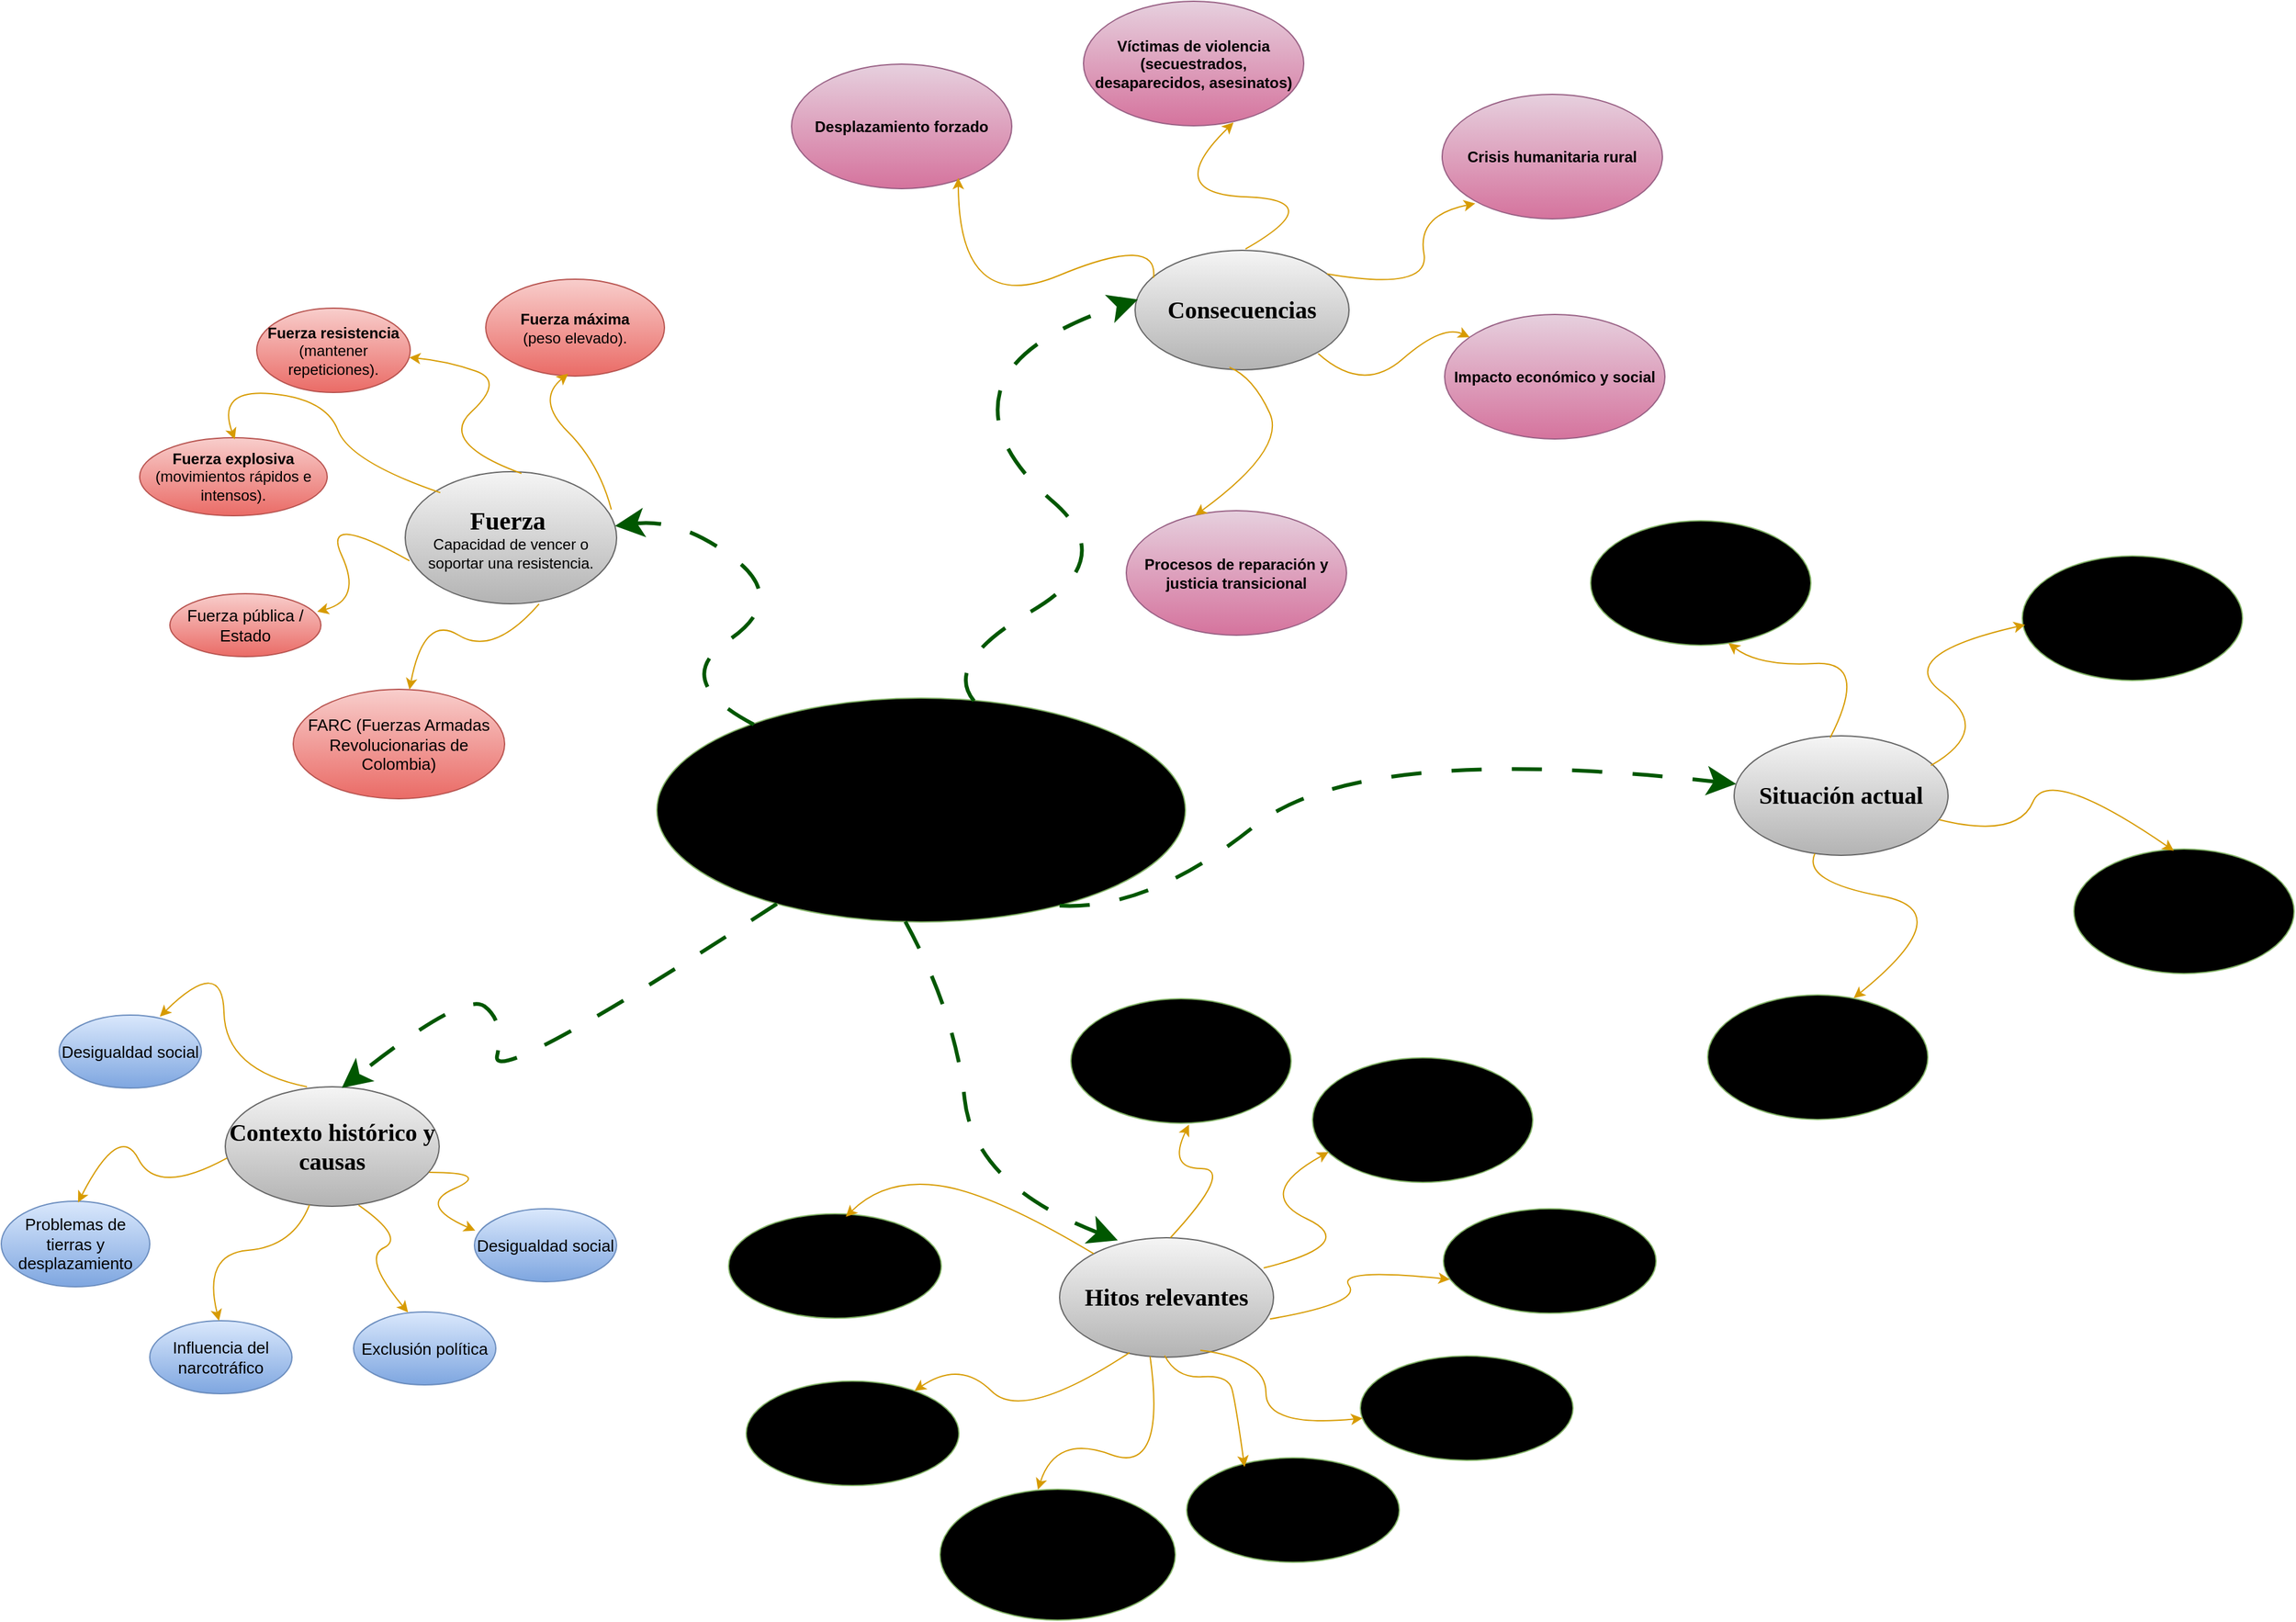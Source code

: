 <mxfile version="28.2.0">
  <diagram name="Página-1" id="SA-7R-pQkpZDZ1yx8HmR">
    <mxGraphModel dx="827" dy="617" grid="1" gridSize="10" guides="1" tooltips="1" connect="1" arrows="1" fold="1" page="1" pageScale="1" pageWidth="3000" pageHeight="1700" math="0" shadow="0">
      <root>
        <mxCell id="0" />
        <mxCell id="1" parent="0" />
        <mxCell id="DVRhljdq_z2ZrViTuBWU-1" value="&lt;font face=&quot;Garamond&quot; style=&quot;color: light-dark(rgb(0, 0, 0), rgb(255, 255, 0)); font-size: 27px;&quot;&gt;&lt;b&gt;Capacidades Físicas Condicionales&lt;/b&gt;&lt;/font&gt;" style="ellipse;whiteSpace=wrap;html=1;fillColor=#d5e8d4;strokeColor=#82b366;gradientColor=light-dark(#97D077,#66FF66);" parent="1" vertex="1">
          <mxGeometry x="1172" y="815" width="420" height="178" as="geometry" />
        </mxCell>
        <mxCell id="DVRhljdq_z2ZrViTuBWU-2" value="&lt;font face=&quot;Times New Roman&quot; style=&quot;color: light-dark(rgb(0, 0, 0), rgb(255, 255, 51)); font-size: 19px;&quot;&gt;&lt;b&gt;Contexto histórico y causas&lt;/b&gt;&lt;/font&gt;" style="ellipse;whiteSpace=wrap;html=1;fillColor=#f5f5f5;strokeColor=#666666;gradientColor=#b3b3b3;" parent="1" vertex="1">
          <mxGeometry x="829" y="1124" width="170" height="95" as="geometry" />
        </mxCell>
        <mxCell id="DVRhljdq_z2ZrViTuBWU-3" value="&lt;font face=&quot;Garamond&quot; style=&quot;font-size: 20px; color: light-dark(rgb(0, 0, 0), rgb(51, 255, 255));&quot;&gt;&lt;b&gt;Fuerza&amp;nbsp;&lt;br&gt;&lt;/b&gt;&lt;/font&gt;&lt;font style=&quot;color: light-dark(rgb(0, 0, 0), rgb(51, 255, 51));&quot;&gt;Capacidad de vencer o soportar una resistencia.&lt;/font&gt;" style="ellipse;whiteSpace=wrap;html=1;fillColor=#f5f5f5;strokeColor=#666666;gradientColor=#b3b3b3;" parent="1" vertex="1">
          <mxGeometry x="972" y="635" width="168" height="105" as="geometry" />
        </mxCell>
        <mxCell id="DVRhljdq_z2ZrViTuBWU-4" value="&lt;font face=&quot;Times New Roman&quot; style=&quot;color: light-dark(rgb(0, 0, 0), rgb(255, 255, 51)); font-size: 19px;&quot;&gt;&lt;b&gt;Hitos relevantes&lt;/b&gt;&lt;/font&gt;" style="ellipse;whiteSpace=wrap;html=1;fillColor=#f5f5f5;strokeColor=#666666;gradientColor=#b3b3b3;" parent="1" vertex="1">
          <mxGeometry x="1492" y="1244" width="170" height="95" as="geometry" />
        </mxCell>
        <mxCell id="DVRhljdq_z2ZrViTuBWU-5" value="&lt;font face=&quot;Times New Roman&quot; style=&quot;color: light-dark(rgb(0, 0, 0), rgb(255, 255, 51)); font-size: 19px;&quot;&gt;&lt;b&gt;Consecuencias&lt;/b&gt;&lt;/font&gt;" style="ellipse;whiteSpace=wrap;html=1;fillColor=#f5f5f5;strokeColor=#666666;gradientColor=#b3b3b3;" parent="1" vertex="1">
          <mxGeometry x="1552" y="459" width="170" height="95" as="geometry" />
        </mxCell>
        <mxCell id="DVRhljdq_z2ZrViTuBWU-6" value="&lt;font face=&quot;Times New Roman&quot; style=&quot;color: light-dark(rgb(0, 0, 0), rgb(255, 255, 51)); font-size: 19px;&quot;&gt;&lt;b&gt;Situación actual&lt;/b&gt;&lt;/font&gt;" style="ellipse;whiteSpace=wrap;html=1;fillColor=#f5f5f5;strokeColor=#666666;gradientColor=#b3b3b3;" parent="1" vertex="1">
          <mxGeometry x="2028" y="845" width="170" height="95" as="geometry" />
        </mxCell>
        <mxCell id="DVRhljdq_z2ZrViTuBWU-7" value="" style="curved=1;endArrow=classic;html=1;rounded=0;fillColor=#008a00;strokeColor=#005700;startSize=20;endSize=14;fontStyle=0;dashed=1;dashPattern=8 8;startArrow=none;startFill=0;entryX=0.013;entryY=0.412;entryDx=0;entryDy=0;entryPerimeter=0;exitX=0.6;exitY=0.013;exitDx=0;exitDy=0;exitPerimeter=0;strokeWidth=3;" parent="1" source="DVRhljdq_z2ZrViTuBWU-1" target="DVRhljdq_z2ZrViTuBWU-5" edge="1">
          <mxGeometry width="50" height="50" relative="1" as="geometry">
            <mxPoint x="1374" y="827" as="sourcePoint" />
            <mxPoint x="1408.5" y="683.11" as="targetPoint" />
            <Array as="points">
              <mxPoint x="1399" y="787" />
              <mxPoint x="1540" y="705" />
              <mxPoint x="1434" y="613" />
              <mxPoint x="1455" y="531" />
            </Array>
          </mxGeometry>
        </mxCell>
        <mxCell id="DVRhljdq_z2ZrViTuBWU-8" value="" style="curved=1;endArrow=classic;html=1;rounded=0;fillColor=#008a00;strokeColor=#005700;startSize=20;endSize=14;fontStyle=0;dashed=1;dashPattern=8 8;startArrow=none;startFill=0;strokeWidth=3;" parent="1" target="DVRhljdq_z2ZrViTuBWU-3" edge="1">
          <mxGeometry width="50" height="50" relative="1" as="geometry">
            <mxPoint x="1248.99" y="836" as="sourcePoint" />
            <mxPoint x="1075.999" y="661.062" as="targetPoint" />
            <Array as="points">
              <mxPoint x="1181.99" y="801" />
              <mxPoint x="1275.99" y="737" />
              <mxPoint x="1192" y="672" />
            </Array>
          </mxGeometry>
        </mxCell>
        <mxCell id="DVRhljdq_z2ZrViTuBWU-9" value="" style="curved=1;endArrow=classic;html=1;rounded=0;fillColor=#008a00;strokeColor=#005700;startSize=20;endSize=14;fontStyle=0;dashed=1;dashPattern=8 8;startArrow=none;startFill=0;entryX=0.272;entryY=0.022;entryDx=0;entryDy=0;entryPerimeter=0;strokeWidth=3;exitX=0.47;exitY=0.998;exitDx=0;exitDy=0;exitPerimeter=0;" parent="1" target="DVRhljdq_z2ZrViTuBWU-4" edge="1" source="DVRhljdq_z2ZrViTuBWU-1">
          <mxGeometry width="50" height="50" relative="1" as="geometry">
            <mxPoint x="1273" y="1014" as="sourcePoint" />
            <mxPoint x="1305" y="1156" as="targetPoint" />
            <Array as="points">
              <mxPoint x="1409" y="1065" />
              <mxPoint x="1424" y="1202" />
            </Array>
          </mxGeometry>
        </mxCell>
        <mxCell id="DVRhljdq_z2ZrViTuBWU-10" value="" style="curved=1;endArrow=classic;html=1;rounded=0;fillColor=#008a00;strokeColor=#005700;startSize=20;endSize=14;fontStyle=0;dashed=1;dashPattern=8 8;startArrow=none;startFill=0;strokeWidth=3;" parent="1" target="DVRhljdq_z2ZrViTuBWU-6" edge="1">
          <mxGeometry width="50" height="50" relative="1" as="geometry">
            <mxPoint x="1492" y="980" as="sourcePoint" />
            <mxPoint x="1521" y="1124" as="targetPoint" />
            <Array as="points">
              <mxPoint x="1563" y="984" />
              <mxPoint x="1730" y="850" />
            </Array>
          </mxGeometry>
        </mxCell>
        <mxCell id="DVRhljdq_z2ZrViTuBWU-11" value="" style="curved=1;endArrow=classic;html=1;rounded=0;fillColor=#008a00;strokeColor=#005700;startSize=20;endSize=14;fontStyle=0;dashed=1;dashPattern=8 8;startArrow=none;startFill=0;entryX=0.545;entryY=0.009;entryDx=0;entryDy=0;entryPerimeter=0;strokeWidth=3;" parent="1" source="DVRhljdq_z2ZrViTuBWU-1" target="DVRhljdq_z2ZrViTuBWU-2" edge="1">
          <mxGeometry width="50" height="50" relative="1" as="geometry">
            <mxPoint x="1136.076" y="1088.543" as="sourcePoint" />
            <mxPoint x="936" y="1113" as="targetPoint" />
            <Array as="points">
              <mxPoint x="1039" y="1127" />
              <mxPoint x="1051" y="1072" />
              <mxPoint x="1019" y="1048" />
            </Array>
          </mxGeometry>
        </mxCell>
        <mxCell id="DVRhljdq_z2ZrViTuBWU-12" value="&lt;font style=&quot;color: light-dark(rgb(0, 0, 0), rgb(51, 255, 255)); font-size: 13px;&quot;&gt;Desigualdad social&lt;/font&gt;" style="ellipse;whiteSpace=wrap;html=1;fillColor=#dae8fc;strokeColor=#6c8ebf;gradientColor=#7ea6e0;" parent="1" vertex="1">
          <mxGeometry x="697" y="1067" width="113" height="58" as="geometry" />
        </mxCell>
        <mxCell id="DVRhljdq_z2ZrViTuBWU-13" value="&lt;font style=&quot;color: light-dark(rgb(0, 0, 0), rgb(51, 255, 255)); font-size: 13px;&quot;&gt;Problemas de tierras y desplazamiento&lt;/font&gt;" style="ellipse;whiteSpace=wrap;html=1;fillColor=#dae8fc;strokeColor=#6c8ebf;gradientColor=#7ea6e0;" parent="1" vertex="1">
          <mxGeometry x="651" y="1215" width="118" height="68" as="geometry" />
        </mxCell>
        <mxCell id="DVRhljdq_z2ZrViTuBWU-14" value="&lt;font style=&quot;color: light-dark(rgb(0, 0, 0), rgb(51, 255, 255)); font-size: 13px;&quot;&gt;Desigualdad social&lt;/font&gt;" style="ellipse;whiteSpace=wrap;html=1;fillColor=#dae8fc;strokeColor=#6c8ebf;gradientColor=#7ea6e0;" parent="1" vertex="1">
          <mxGeometry x="1027" y="1221" width="113" height="58" as="geometry" />
        </mxCell>
        <mxCell id="DVRhljdq_z2ZrViTuBWU-15" value="&lt;font style=&quot;color: light-dark(rgb(0, 0, 0), rgb(51, 255, 255)); font-size: 13px;&quot;&gt;Influencia del narcotráfico&lt;/font&gt;" style="ellipse;whiteSpace=wrap;html=1;fillColor=#dae8fc;strokeColor=#6c8ebf;gradientColor=#7ea6e0;" parent="1" vertex="1">
          <mxGeometry x="769" y="1310" width="113" height="58" as="geometry" />
        </mxCell>
        <mxCell id="DVRhljdq_z2ZrViTuBWU-16" value="&lt;font style=&quot;color: light-dark(rgb(0, 0, 0), rgb(51, 255, 255)); font-size: 13px;&quot;&gt;Exclusión política&lt;/font&gt;" style="ellipse;whiteSpace=wrap;html=1;fillColor=#dae8fc;strokeColor=#6c8ebf;gradientColor=#7ea6e0;" parent="1" vertex="1">
          <mxGeometry x="931" y="1303" width="113" height="58" as="geometry" />
        </mxCell>
        <mxCell id="DVRhljdq_z2ZrViTuBWU-17" value="&lt;font style=&quot;color: light-dark(rgb(0, 0, 0), rgb(51, 255, 255)); font-size: 13px;&quot;&gt;FARC (Fuerzas Armadas Revolucionarias de Colombia)&lt;/font&gt;" style="ellipse;whiteSpace=wrap;html=1;fillColor=#f8cecc;strokeColor=light-dark(#B85450,#66FFFF);gradientColor=#ea6b66;" parent="1" vertex="1">
          <mxGeometry x="883" y="808" width="168" height="87" as="geometry" />
        </mxCell>
        <mxCell id="DVRhljdq_z2ZrViTuBWU-18" value="&lt;strong data-end=&quot;594&quot; data-start=&quot;577&quot;&gt;Fuerza máxima&lt;/strong&gt; &lt;br&gt;(peso elevado)." style="ellipse;whiteSpace=wrap;html=1;fillColor=#f8cecc;strokeColor=light-dark(#B85450,#33FFFF);gradientColor=#ea6b66;" parent="1" vertex="1">
          <mxGeometry x="1036" y="482" width="142" height="77" as="geometry" />
        </mxCell>
        <mxCell id="DVRhljdq_z2ZrViTuBWU-19" value="&lt;strong data-end=&quot;639&quot; data-start=&quot;617&quot;&gt;Fuerza resistencia&lt;/strong&gt; (mantener repeticiones)." style="ellipse;whiteSpace=wrap;html=1;fillColor=#f8cecc;strokeColor=light-dark(#B85450,#66FFFF);gradientColor=#ea6b66;" parent="1" vertex="1">
          <mxGeometry x="854" y="505" width="122" height="67" as="geometry" />
        </mxCell>
        <mxCell id="DVRhljdq_z2ZrViTuBWU-20" value="&lt;strong data-end=&quot;691&quot; data-start=&quot;671&quot;&gt;Fuerza explosiva&lt;/strong&gt; (movimientos rápidos e intensos)." style="ellipse;whiteSpace=wrap;html=1;fillColor=#f8cecc;strokeColor=light-dark(#B85450,#66FFFF);gradientColor=#ea6b66;" parent="1" vertex="1">
          <mxGeometry x="761" y="608" width="149" height="62" as="geometry" />
        </mxCell>
        <mxCell id="DVRhljdq_z2ZrViTuBWU-21" value="&lt;font style=&quot;color: light-dark(rgb(0, 0, 0), rgb(51, 255, 255)); font-size: 13px;&quot;&gt;Fuerza pública / Estado&lt;/font&gt;" style="ellipse;whiteSpace=wrap;html=1;fillColor=#f8cecc;strokeColor=light-dark(#B85450,#66FFFF);gradientColor=#ea6b66;" parent="1" vertex="1">
          <mxGeometry x="785" y="732" width="120" height="50" as="geometry" />
        </mxCell>
        <mxCell id="DVRhljdq_z2ZrViTuBWU-22" value="&lt;font style=&quot;color: light-dark(rgb(0, 0, 0), rgb(51, 255, 255)); font-size: 13px;&quot;&gt;1982: Inicio de diálogos de paz con FARC (Betancur)&lt;/font&gt;" style="ellipse;whiteSpace=wrap;html=1;fillColor=#d5e8d4;strokeColor=#82b366;gradientColor=light-dark(#97D077,#295A52);" parent="1" vertex="1">
          <mxGeometry x="1229" y="1225" width="169" height="83" as="geometry" />
        </mxCell>
        <mxCell id="DVRhljdq_z2ZrViTuBWU-23" value="&lt;font style=&quot;color: light-dark(rgb(0, 0, 0), rgb(51, 255, 255)); font-size: 13px;&quot;&gt;1984: Acuerdo de cese al fuego con FARC (La Uribe)&lt;/font&gt;" style="ellipse;whiteSpace=wrap;html=1;fillColor=#d5e8d4;strokeColor=#82b366;gradientColor=light-dark(#97D077,#295A52);" parent="1" vertex="1">
          <mxGeometry x="1243" y="1358" width="169" height="83" as="geometry" />
        </mxCell>
        <mxCell id="DVRhljdq_z2ZrViTuBWU-24" value="&lt;font style=&quot;color: light-dark(rgb(0, 0, 0), rgb(51, 255, 255)); font-size: 13px;&quot;&gt;1991: Nueva Constitución — apertura política, desmovilización M-19&lt;/font&gt;" style="ellipse;whiteSpace=wrap;html=1;fillColor=#d5e8d4;strokeColor=#82b366;gradientColor=light-dark(#97D077,#295A52);" parent="1" vertex="1">
          <mxGeometry x="1397" y="1444" width="187" height="104" as="geometry" />
        </mxCell>
        <mxCell id="DVRhljdq_z2ZrViTuBWU-25" value="&lt;font style=&quot;color: light-dark(rgb(0, 0, 0), rgb(51, 255, 255)); font-size: 13px;&quot;&gt;1997-2006: Auge paramilitar (AUC)&lt;/font&gt;" style="ellipse;whiteSpace=wrap;html=1;fillColor=#d5e8d4;strokeColor=#82b366;gradientColor=light-dark(#97D077,#295A52);" parent="1" vertex="1">
          <mxGeometry x="1593" y="1419" width="169" height="83" as="geometry" />
        </mxCell>
        <mxCell id="DVRhljdq_z2ZrViTuBWU-26" value="&lt;font style=&quot;color: light-dark(rgb(0, 0, 0), rgb(51, 255, 255)); font-size: 13px;&quot;&gt;2002-2010: Política de Seguridad Democrática (Uribe)&lt;/font&gt;" style="ellipse;whiteSpace=wrap;html=1;fillColor=#d5e8d4;strokeColor=#82b366;gradientColor=light-dark(#97D077,#295A52);" parent="1" vertex="1">
          <mxGeometry x="1731" y="1338" width="169" height="83" as="geometry" />
        </mxCell>
        <mxCell id="DVRhljdq_z2ZrViTuBWU-27" value="&lt;font style=&quot;color: light-dark(rgb(0, 0, 0), rgb(51, 255, 255)); font-size: 13px;&quot;&gt;2012-2016: Proceso de paz con FARC (La Habana)&lt;/font&gt;" style="ellipse;whiteSpace=wrap;html=1;fillColor=#d5e8d4;strokeColor=#82b366;gradientColor=light-dark(#97D077,#295A52);" parent="1" vertex="1">
          <mxGeometry x="1797" y="1221" width="169" height="83" as="geometry" />
        </mxCell>
        <mxCell id="DVRhljdq_z2ZrViTuBWU-28" value="&lt;font style=&quot;color: light-dark(rgb(0, 0, 0), rgb(51, 255, 255)); font-size: 13px;&quot;&gt;2016: Firma del Acuerdo de Paz con FARC &lt;br&gt;(Juan Manuel Santos)&lt;/font&gt;" style="ellipse;whiteSpace=wrap;html=1;fillColor=#d5e8d4;strokeColor=#82b366;gradientColor=light-dark(#97D077,#295A52);" parent="1" vertex="1">
          <mxGeometry x="1693" y="1101" width="175" height="99" as="geometry" />
        </mxCell>
        <mxCell id="DVRhljdq_z2ZrViTuBWU-29" value="&lt;font style=&quot;color: light-dark(rgb(0, 0, 0), rgb(51, 255, 255));&quot;&gt;2019-presente: Disidencias y ELN continúan con presencia armada&lt;/font&gt;" style="ellipse;whiteSpace=wrap;html=1;fillColor=#d5e8d4;strokeColor=#82b366;gradientColor=light-dark(#97D077,#295A52);" parent="1" vertex="1">
          <mxGeometry x="1501" y="1054" width="175" height="99" as="geometry" />
        </mxCell>
        <mxCell id="DVRhljdq_z2ZrViTuBWU-30" value="&lt;font style=&quot;color: light-dark(rgb(0, 0, 0), rgb(0, 255, 0));&quot;&gt;&lt;b style=&quot;&quot;&gt;Desplazamiento forzado&lt;/b&gt;&lt;/font&gt;" style="ellipse;whiteSpace=wrap;html=1;fillColor=#e6d0de;strokeColor=#996185;gradientColor=#d5739d;" parent="1" vertex="1">
          <mxGeometry x="1279" y="311" width="175" height="99" as="geometry" />
        </mxCell>
        <mxCell id="DVRhljdq_z2ZrViTuBWU-31" value="&lt;font style=&quot;color: light-dark(rgb(0, 0, 0), rgb(0, 255, 0));&quot;&gt;&lt;b style=&quot;&quot;&gt;Víctimas de violencia (secuestrados, desaparecidos, asesinatos)&lt;/b&gt;&lt;/font&gt;" style="ellipse;whiteSpace=wrap;html=1;fillColor=#e6d0de;strokeColor=#996185;gradientColor=#d5739d;" parent="1" vertex="1">
          <mxGeometry x="1511" y="261" width="175" height="99" as="geometry" />
        </mxCell>
        <mxCell id="DVRhljdq_z2ZrViTuBWU-32" value="&lt;font style=&quot;color: light-dark(rgb(0, 0, 0), rgb(0, 255, 0));&quot;&gt;&lt;b style=&quot;&quot;&gt;Crisis humanitaria rural&lt;/b&gt;&lt;/font&gt;" style="ellipse;whiteSpace=wrap;html=1;fillColor=#e6d0de;strokeColor=#996185;gradientColor=#d5739d;" parent="1" vertex="1">
          <mxGeometry x="1796" y="335" width="175" height="99" as="geometry" />
        </mxCell>
        <mxCell id="DVRhljdq_z2ZrViTuBWU-33" value="&lt;font style=&quot;color: light-dark(rgb(0, 0, 0), rgb(0, 255, 0));&quot;&gt;&lt;b style=&quot;&quot;&gt;Impacto económico y social&lt;/b&gt;&lt;/font&gt;" style="ellipse;whiteSpace=wrap;html=1;fillColor=#e6d0de;strokeColor=#996185;gradientColor=#d5739d;" parent="1" vertex="1">
          <mxGeometry x="1798" y="510" width="175" height="99" as="geometry" />
        </mxCell>
        <mxCell id="DVRhljdq_z2ZrViTuBWU-34" value="&lt;font style=&quot;color: light-dark(rgb(0, 0, 0), rgb(0, 255, 0));&quot;&gt;&lt;b style=&quot;&quot;&gt;Procesos de reparación y justicia transicional&lt;/b&gt;&lt;/font&gt;" style="ellipse;whiteSpace=wrap;html=1;fillColor=#e6d0de;strokeColor=#996185;gradientColor=#d5739d;" parent="1" vertex="1">
          <mxGeometry x="1545" y="666" width="175" height="99" as="geometry" />
        </mxCell>
        <mxCell id="DVRhljdq_z2ZrViTuBWU-35" value="" style="curved=1;endArrow=classic;html=1;rounded=0;entryX=0.006;entryY=0.299;entryDx=0;entryDy=0;entryPerimeter=0;fillColor=#ffcd28;gradientColor=#ffa500;strokeColor=#d79b00;" parent="1" target="DVRhljdq_z2ZrViTuBWU-14" edge="1">
          <mxGeometry width="50" height="50" relative="1" as="geometry">
            <mxPoint x="991" y="1192" as="sourcePoint" />
            <mxPoint x="1041" y="1142" as="targetPoint" />
            <Array as="points">
              <mxPoint x="1041" y="1192" />
              <mxPoint x="981" y="1218" />
            </Array>
          </mxGeometry>
        </mxCell>
        <mxCell id="DVRhljdq_z2ZrViTuBWU-36" value="" style="curved=1;endArrow=classic;html=1;rounded=0;entryX=0.383;entryY=0.007;entryDx=0;entryDy=0;entryPerimeter=0;fillColor=#ffcd28;gradientColor=#ffa500;strokeColor=#d79b00;exitX=0.623;exitY=0.99;exitDx=0;exitDy=0;exitPerimeter=0;" parent="1" source="DVRhljdq_z2ZrViTuBWU-2" target="DVRhljdq_z2ZrViTuBWU-16" edge="1">
          <mxGeometry width="50" height="50" relative="1" as="geometry">
            <mxPoint x="930" y="1222" as="sourcePoint" />
            <mxPoint x="967" y="1268" as="targetPoint" />
            <Array as="points">
              <mxPoint x="972" y="1244" />
              <mxPoint x="938" y="1260" />
            </Array>
          </mxGeometry>
        </mxCell>
        <mxCell id="DVRhljdq_z2ZrViTuBWU-37" value="" style="curved=1;endArrow=classic;html=1;rounded=0;entryX=0.487;entryY=0;entryDx=0;entryDy=0;entryPerimeter=0;fillColor=#ffcd28;gradientColor=#ffa500;strokeColor=#d79b00;" parent="1" source="DVRhljdq_z2ZrViTuBWU-2" target="DVRhljdq_z2ZrViTuBWU-15" edge="1">
          <mxGeometry width="50" height="50" relative="1" as="geometry">
            <mxPoint x="793" y="1223" as="sourcePoint" />
            <mxPoint x="832" y="1308" as="targetPoint" />
            <Array as="points">
              <mxPoint x="883" y="1251" />
              <mxPoint x="811" y="1257" />
            </Array>
          </mxGeometry>
        </mxCell>
        <mxCell id="DVRhljdq_z2ZrViTuBWU-38" value="" style="curved=1;endArrow=classic;html=1;rounded=0;entryX=0.517;entryY=0.015;entryDx=0;entryDy=0;entryPerimeter=0;fillColor=#ffcd28;gradientColor=#ffa500;strokeColor=#d79b00;exitX=0.008;exitY=0.597;exitDx=0;exitDy=0;exitPerimeter=0;" parent="1" source="DVRhljdq_z2ZrViTuBWU-2" target="DVRhljdq_z2ZrViTuBWU-13" edge="1">
          <mxGeometry width="50" height="50" relative="1" as="geometry">
            <mxPoint x="799" y="1124" as="sourcePoint" />
            <mxPoint x="727" y="1216" as="targetPoint" />
            <Array as="points">
              <mxPoint x="775" y="1211" />
              <mxPoint x="745" y="1152" />
            </Array>
          </mxGeometry>
        </mxCell>
        <mxCell id="DVRhljdq_z2ZrViTuBWU-39" value="" style="curved=1;endArrow=classic;html=1;rounded=0;entryX=0.708;entryY=0.021;entryDx=0;entryDy=0;entryPerimeter=0;fillColor=#ffcd28;gradientColor=#ffa500;strokeColor=#d79b00;exitX=0.382;exitY=0;exitDx=0;exitDy=0;exitPerimeter=0;" parent="1" source="DVRhljdq_z2ZrViTuBWU-2" target="DVRhljdq_z2ZrViTuBWU-12" edge="1">
          <mxGeometry width="50" height="50" relative="1" as="geometry">
            <mxPoint x="881" y="1029" as="sourcePoint" />
            <mxPoint x="763" y="1064" as="targetPoint" />
            <Array as="points">
              <mxPoint x="829" y="1111" />
              <mxPoint x="827" y="1019" />
            </Array>
          </mxGeometry>
        </mxCell>
        <mxCell id="DVRhljdq_z2ZrViTuBWU-40" value="" style="curved=1;endArrow=classic;html=1;rounded=0;fillColor=#ffcd28;gradientColor=#ffa500;strokeColor=#d79b00;entryX=0.536;entryY=1.011;entryDx=0;entryDy=0;entryPerimeter=0;exitX=0.518;exitY=0;exitDx=0;exitDy=0;exitPerimeter=0;" parent="1" source="DVRhljdq_z2ZrViTuBWU-4" target="DVRhljdq_z2ZrViTuBWU-29" edge="1">
          <mxGeometry width="50" height="50" relative="1" as="geometry">
            <mxPoint x="1578" y="1239" as="sourcePoint" />
            <mxPoint x="1628" y="1189" as="targetPoint" />
            <Array as="points">
              <mxPoint x="1631" y="1189" />
              <mxPoint x="1578" y="1189" />
            </Array>
          </mxGeometry>
        </mxCell>
        <mxCell id="DVRhljdq_z2ZrViTuBWU-41" value="" style="curved=1;endArrow=classic;html=1;rounded=0;fillColor=#ffcd28;gradientColor=#ffa500;strokeColor=#d79b00;entryX=0.073;entryY=0.756;entryDx=0;entryDy=0;entryPerimeter=0;exitX=0.954;exitY=0.253;exitDx=0;exitDy=0;exitPerimeter=0;" parent="1" source="DVRhljdq_z2ZrViTuBWU-4" target="DVRhljdq_z2ZrViTuBWU-28" edge="1">
          <mxGeometry width="50" height="50" relative="1" as="geometry">
            <mxPoint x="1648" y="1264" as="sourcePoint" />
            <mxPoint x="1663" y="1174" as="targetPoint" />
            <Array as="points">
              <mxPoint x="1731" y="1249" />
              <mxPoint x="1646" y="1209" />
            </Array>
          </mxGeometry>
        </mxCell>
        <mxCell id="DVRhljdq_z2ZrViTuBWU-42" value="" style="curved=1;endArrow=classic;html=1;rounded=0;fillColor=#ffcd28;gradientColor=#ffa500;strokeColor=#d79b00;entryX=0.03;entryY=0.676;entryDx=0;entryDy=0;entryPerimeter=0;exitX=0.983;exitY=0.68;exitDx=0;exitDy=0;exitPerimeter=0;" parent="1" source="DVRhljdq_z2ZrViTuBWU-4" target="DVRhljdq_z2ZrViTuBWU-27" edge="1">
          <mxGeometry width="50" height="50" relative="1" as="geometry">
            <mxPoint x="1655" y="1315" as="sourcePoint" />
            <mxPoint x="1707" y="1223" as="targetPoint" />
            <Array as="points">
              <mxPoint x="1732" y="1296" />
              <mxPoint x="1712" y="1268" />
            </Array>
          </mxGeometry>
        </mxCell>
        <mxCell id="DVRhljdq_z2ZrViTuBWU-43" value="" style="curved=1;endArrow=classic;html=1;rounded=0;fillColor=#ffcd28;gradientColor=#ffa500;strokeColor=#d79b00;exitX=0.658;exitY=0.942;exitDx=0;exitDy=0;exitPerimeter=0;" parent="1" source="DVRhljdq_z2ZrViTuBWU-4" target="DVRhljdq_z2ZrViTuBWU-26" edge="1">
          <mxGeometry width="50" height="50" relative="1" as="geometry">
            <mxPoint x="1583" y="1353" as="sourcePoint" />
            <mxPoint x="1726" y="1321" as="targetPoint" />
            <Array as="points">
              <mxPoint x="1656" y="1340" />
              <mxPoint x="1656" y="1395" />
            </Array>
          </mxGeometry>
        </mxCell>
        <mxCell id="DVRhljdq_z2ZrViTuBWU-44" value="" style="curved=1;endArrow=classic;html=1;rounded=0;fillColor=#ffcd28;gradientColor=#ffa500;strokeColor=#d79b00;exitX=0.491;exitY=0.986;exitDx=0;exitDy=0;exitPerimeter=0;entryX=0.272;entryY=0.087;entryDx=0;entryDy=0;entryPerimeter=0;" parent="1" source="DVRhljdq_z2ZrViTuBWU-4" target="DVRhljdq_z2ZrViTuBWU-25" edge="1">
          <mxGeometry width="50" height="50" relative="1" as="geometry">
            <mxPoint x="1501" y="1346" as="sourcePoint" />
            <mxPoint x="1630" y="1401" as="targetPoint" />
            <Array as="points">
              <mxPoint x="1585" y="1356" />
              <mxPoint x="1626" y="1353" />
              <mxPoint x="1632" y="1376" />
            </Array>
          </mxGeometry>
        </mxCell>
        <mxCell id="DVRhljdq_z2ZrViTuBWU-45" value="" style="curved=1;endArrow=classic;html=1;rounded=0;fillColor=#ffcd28;gradientColor=#ffa500;strokeColor=#d79b00;exitX=0.327;exitY=0.961;exitDx=0;exitDy=0;exitPerimeter=0;" parent="1" source="DVRhljdq_z2ZrViTuBWU-4" target="DVRhljdq_z2ZrViTuBWU-23" edge="1">
          <mxGeometry width="50" height="50" relative="1" as="geometry">
            <mxPoint x="1413" y="1391" as="sourcePoint" />
            <mxPoint x="1463" y="1341" as="targetPoint" />
            <Array as="points">
              <mxPoint x="1463" y="1391" />
              <mxPoint x="1413" y="1341" />
            </Array>
          </mxGeometry>
        </mxCell>
        <mxCell id="DVRhljdq_z2ZrViTuBWU-46" value="" style="curved=1;endArrow=classic;html=1;rounded=0;fillColor=#ffcd28;gradientColor=#ffa500;strokeColor=#d79b00;exitX=0.423;exitY=0.993;exitDx=0;exitDy=0;exitPerimeter=0;entryX=0.416;entryY=0.003;entryDx=0;entryDy=0;entryPerimeter=0;" parent="1" source="DVRhljdq_z2ZrViTuBWU-4" target="DVRhljdq_z2ZrViTuBWU-24" edge="1">
          <mxGeometry width="50" height="50" relative="1" as="geometry">
            <mxPoint x="1624" y="1394" as="sourcePoint" />
            <mxPoint x="1453" y="1425" as="targetPoint" />
            <Array as="points">
              <mxPoint x="1577" y="1433" />
              <mxPoint x="1489" y="1400" />
            </Array>
          </mxGeometry>
        </mxCell>
        <mxCell id="DVRhljdq_z2ZrViTuBWU-47" value="" style="curved=1;endArrow=classic;html=1;rounded=0;fillColor=#ffcd28;gradientColor=#ffa500;strokeColor=#d79b00;entryX=0.551;entryY=0.029;entryDx=0;entryDy=0;entryPerimeter=0;" parent="1" source="DVRhljdq_z2ZrViTuBWU-4" target="DVRhljdq_z2ZrViTuBWU-22" edge="1">
          <mxGeometry width="50" height="50" relative="1" as="geometry">
            <mxPoint x="1488" y="1191" as="sourcePoint" />
            <mxPoint x="1317" y="1222" as="targetPoint" />
            <Array as="points">
              <mxPoint x="1438" y="1208" />
              <mxPoint x="1353" y="1197" />
            </Array>
          </mxGeometry>
        </mxCell>
        <mxCell id="DVRhljdq_z2ZrViTuBWU-48" value="" style="curved=1;endArrow=classic;html=1;rounded=0;fillColor=#ffcd28;gradientColor=#ffa500;strokeColor=#d79b00;entryX=0.461;entryY=0.975;entryDx=0;entryDy=0;entryPerimeter=0;exitX=0.975;exitY=0.287;exitDx=0;exitDy=0;exitPerimeter=0;" parent="1" source="DVRhljdq_z2ZrViTuBWU-3" target="DVRhljdq_z2ZrViTuBWU-18" edge="1">
          <mxGeometry width="50" height="50" relative="1" as="geometry">
            <mxPoint x="1076" y="628" as="sourcePoint" />
            <mxPoint x="1126" y="578" as="targetPoint" />
            <Array as="points">
              <mxPoint x="1126" y="628" />
              <mxPoint x="1076" y="578" />
            </Array>
          </mxGeometry>
        </mxCell>
        <mxCell id="DVRhljdq_z2ZrViTuBWU-49" value="" style="curved=1;endArrow=classic;html=1;rounded=0;fillColor=#ffcd28;gradientColor=#ffa500;strokeColor=#d79b00;exitX=0.633;exitY=1.002;exitDx=0;exitDy=0;exitPerimeter=0;" parent="1" source="DVRhljdq_z2ZrViTuBWU-3" target="DVRhljdq_z2ZrViTuBWU-17" edge="1">
          <mxGeometry width="50" height="50" relative="1" as="geometry">
            <mxPoint x="1018" y="693" as="sourcePoint" />
            <mxPoint x="1049" y="622" as="targetPoint" />
            <Array as="points">
              <mxPoint x="1042" y="782" />
              <mxPoint x="987" y="748" />
            </Array>
          </mxGeometry>
        </mxCell>
        <mxCell id="DVRhljdq_z2ZrViTuBWU-50" value="" style="curved=1;endArrow=classic;html=1;rounded=0;fillColor=#ffcd28;gradientColor=#ffa500;strokeColor=#d79b00;exitX=0.02;exitY=0.674;exitDx=0;exitDy=0;exitPerimeter=0;entryX=0.976;entryY=0.284;entryDx=0;entryDy=0;entryPerimeter=0;" parent="1" source="DVRhljdq_z2ZrViTuBWU-3" target="DVRhljdq_z2ZrViTuBWU-21" edge="1">
          <mxGeometry width="50" height="50" relative="1" as="geometry">
            <mxPoint x="901" y="610" as="sourcePoint" />
            <mxPoint x="857" y="734" as="targetPoint" />
            <Array as="points">
              <mxPoint x="905" y="666" />
              <mxPoint x="938" y="737" />
            </Array>
          </mxGeometry>
        </mxCell>
        <mxCell id="DVRhljdq_z2ZrViTuBWU-51" value="" style="curved=1;endArrow=classic;html=1;rounded=0;exitX=0.166;exitY=0.159;exitDx=0;exitDy=0;exitPerimeter=0;entryX=0.507;entryY=0.022;entryDx=0;entryDy=0;entryPerimeter=0;fillColor=#ffcd28;gradientColor=#ffa500;strokeColor=#d79b00;" parent="1" source="DVRhljdq_z2ZrViTuBWU-3" target="DVRhljdq_z2ZrViTuBWU-20" edge="1">
          <mxGeometry width="50" height="50" relative="1" as="geometry">
            <mxPoint x="962" y="617" as="sourcePoint" />
            <mxPoint x="864" y="578" as="targetPoint" />
            <Array as="points">
              <mxPoint x="928" y="627" />
              <mxPoint x="909" y="577" />
              <mxPoint x="822" y="569" />
            </Array>
          </mxGeometry>
        </mxCell>
        <mxCell id="DVRhljdq_z2ZrViTuBWU-52" value="" style="curved=1;endArrow=classic;html=1;rounded=0;fillColor=#ffcd28;gradientColor=#ffa500;strokeColor=#d79b00;exitX=0.55;exitY=0.013;exitDx=0;exitDy=0;exitPerimeter=0;" parent="1" source="DVRhljdq_z2ZrViTuBWU-3" target="DVRhljdq_z2ZrViTuBWU-19" edge="1">
          <mxGeometry width="50" height="50" relative="1" as="geometry">
            <mxPoint x="1035" y="606" as="sourcePoint" />
            <mxPoint x="1085" y="556" as="targetPoint" />
            <Array as="points">
              <mxPoint x="998" y="612" />
              <mxPoint x="1051" y="563" />
              <mxPoint x="1005" y="547" />
            </Array>
          </mxGeometry>
        </mxCell>
        <mxCell id="DVRhljdq_z2ZrViTuBWU-53" value="" style="curved=1;endArrow=classic;html=1;rounded=0;fillColor=#ffcd28;gradientColor=#ffa500;strokeColor=#d79b00;exitX=0.086;exitY=0.23;exitDx=0;exitDy=0;exitPerimeter=0;entryX=0.757;entryY=0.913;entryDx=0;entryDy=0;entryPerimeter=0;" parent="1" source="DVRhljdq_z2ZrViTuBWU-5" target="DVRhljdq_z2ZrViTuBWU-30" edge="1">
          <mxGeometry width="50" height="50" relative="1" as="geometry">
            <mxPoint x="1626" y="487" as="sourcePoint" />
            <mxPoint x="1551" y="373" as="targetPoint" />
            <Array as="points">
              <mxPoint x="1571" y="446" />
              <mxPoint x="1412" y="512" />
            </Array>
          </mxGeometry>
        </mxCell>
        <mxCell id="DVRhljdq_z2ZrViTuBWU-54" value="" style="curved=1;endArrow=classic;html=1;rounded=0;fillColor=#ffcd28;gradientColor=#ffa500;strokeColor=#d79b00;entryX=0.681;entryY=0.974;entryDx=0;entryDy=0;entryPerimeter=0;exitX=0.516;exitY=-0.011;exitDx=0;exitDy=0;exitPerimeter=0;" parent="1" source="DVRhljdq_z2ZrViTuBWU-5" target="DVRhljdq_z2ZrViTuBWU-31" edge="1">
          <mxGeometry width="50" height="50" relative="1" as="geometry">
            <mxPoint x="1698" y="463" as="sourcePoint" />
            <mxPoint x="1637" y="333" as="targetPoint" />
            <Array as="points">
              <mxPoint x="1708" y="419" />
              <mxPoint x="1572" y="414" />
            </Array>
          </mxGeometry>
        </mxCell>
        <mxCell id="DVRhljdq_z2ZrViTuBWU-55" value="" style="curved=1;endArrow=classic;html=1;rounded=0;entryX=0.15;entryY=0.876;entryDx=0;entryDy=0;entryPerimeter=0;exitX=0.897;exitY=0.197;exitDx=0;exitDy=0;exitPerimeter=0;fillColor=#ffcd28;gradientColor=#ffa500;strokeColor=#d79b00;" parent="1" source="DVRhljdq_z2ZrViTuBWU-5" target="DVRhljdq_z2ZrViTuBWU-32" edge="1">
          <mxGeometry width="50" height="50" relative="1" as="geometry">
            <mxPoint x="1776" y="481" as="sourcePoint" />
            <mxPoint x="1826" y="431" as="targetPoint" />
            <Array as="points">
              <mxPoint x="1787" y="492" />
              <mxPoint x="1776" y="431" />
            </Array>
          </mxGeometry>
        </mxCell>
        <mxCell id="DVRhljdq_z2ZrViTuBWU-56" value="" style="curved=1;endArrow=classic;html=1;rounded=0;fillColor=#ffcd28;gradientColor=#ffa500;strokeColor=#d79b00;exitX=0.856;exitY=0.865;exitDx=0;exitDy=0;exitPerimeter=0;" parent="1" source="DVRhljdq_z2ZrViTuBWU-5" target="DVRhljdq_z2ZrViTuBWU-33" edge="1">
          <mxGeometry width="50" height="50" relative="1" as="geometry">
            <mxPoint x="1767" y="550" as="sourcePoint" />
            <mxPoint x="1817" y="500" as="targetPoint" />
            <Array as="points">
              <mxPoint x="1733" y="573" />
              <mxPoint x="1796" y="518" />
            </Array>
          </mxGeometry>
        </mxCell>
        <mxCell id="DVRhljdq_z2ZrViTuBWU-57" value="" style="curved=1;endArrow=classic;html=1;rounded=0;fillColor=#ffcd28;gradientColor=#ffa500;strokeColor=#d79b00;exitX=0.441;exitY=0.979;exitDx=0;exitDy=0;exitPerimeter=0;entryX=0.313;entryY=0.038;entryDx=0;entryDy=0;entryPerimeter=0;" parent="1" source="DVRhljdq_z2ZrViTuBWU-5" target="DVRhljdq_z2ZrViTuBWU-34" edge="1">
          <mxGeometry width="50" height="50" relative="1" as="geometry">
            <mxPoint x="1699" y="560" as="sourcePoint" />
            <mxPoint x="1795" y="547" as="targetPoint" />
            <Array as="points">
              <mxPoint x="1646" y="560" />
              <mxPoint x="1672" y="617" />
            </Array>
          </mxGeometry>
        </mxCell>
        <mxCell id="DVRhljdq_z2ZrViTuBWU-58" value="&lt;font style=&quot;color: light-dark(rgb(0, 0, 0), rgb(51, 255, 255));&quot;&gt;&lt;b&gt;Implementación parcial de los acuerdos&lt;/b&gt;&lt;/font&gt;" style="ellipse;whiteSpace=wrap;html=1;fillColor=#d5e8d4;strokeColor=#82b366;gradientColor=light-dark(#97D077,#0000CC);" parent="1" vertex="1">
          <mxGeometry x="1914" y="674" width="175" height="99" as="geometry" />
        </mxCell>
        <mxCell id="DVRhljdq_z2ZrViTuBWU-59" value="&lt;font style=&quot;color: light-dark(rgb(0, 0, 0), rgb(51, 255, 255)); font-size: 13px;&quot;&gt;&lt;b&gt;Disidencias de las FARC&lt;/b&gt;&lt;/font&gt;" style="ellipse;whiteSpace=wrap;html=1;fillColor=#d5e8d4;strokeColor=#82b366;gradientColor=light-dark(#97D077,#0000CC);" parent="1" vertex="1">
          <mxGeometry x="2257" y="702" width="175" height="99" as="geometry" />
        </mxCell>
        <mxCell id="DVRhljdq_z2ZrViTuBWU-60" value="&lt;font style=&quot;color: light-dark(rgb(0, 0, 0), rgb(51, 255, 255)); font-size: 13px;&quot;&gt;&lt;b&gt;Negociaciones con el ELN&lt;/b&gt;&lt;/font&gt;&lt;div&gt;&lt;font style=&quot;color: light-dark(rgb(0, 0, 0), rgb(51, 255, 255));&quot;&gt;&lt;br&gt;&lt;/font&gt;&lt;/div&gt;" style="ellipse;whiteSpace=wrap;html=1;fillColor=#d5e8d4;strokeColor=#82b366;gradientColor=light-dark(#97D077,#0000CC);" parent="1" vertex="1">
          <mxGeometry x="2298" y="935" width="175" height="99" as="geometry" />
        </mxCell>
        <mxCell id="DVRhljdq_z2ZrViTuBWU-61" value="&lt;div&gt;&lt;font style=&quot;color: light-dark(rgb(0, 0, 0), rgb(51, 255, 255)); font-size: 13px;&quot;&gt;Políticas de Paz Total (gobierno actual)&lt;/font&gt;&lt;/div&gt;" style="ellipse;whiteSpace=wrap;html=1;fillColor=#d5e8d4;strokeColor=#82b366;gradientColor=light-dark(#97D077,#0000CC);" parent="1" vertex="1">
          <mxGeometry x="2007" y="1051" width="175" height="99" as="geometry" />
        </mxCell>
        <mxCell id="DVRhljdq_z2ZrViTuBWU-62" value="" style="curved=1;endArrow=classic;html=1;rounded=0;fillColor=#ffcd28;gradientColor=#ffa500;strokeColor=#d79b00;entryX=0.626;entryY=0.983;entryDx=0;entryDy=0;entryPerimeter=0;exitX=0.449;exitY=0.016;exitDx=0;exitDy=0;exitPerimeter=0;" parent="1" source="DVRhljdq_z2ZrViTuBWU-6" target="DVRhljdq_z2ZrViTuBWU-58" edge="1">
          <mxGeometry width="50" height="50" relative="1" as="geometry">
            <mxPoint x="2102" y="830" as="sourcePoint" />
            <mxPoint x="2152" y="780" as="targetPoint" />
            <Array as="points">
              <mxPoint x="2136" y="785" />
              <mxPoint x="2048" y="790" />
            </Array>
          </mxGeometry>
        </mxCell>
        <mxCell id="DVRhljdq_z2ZrViTuBWU-63" value="" style="curved=1;endArrow=classic;html=1;rounded=0;fillColor=#ffcd28;gradientColor=#ffa500;strokeColor=#d79b00;entryX=0.013;entryY=0.553;entryDx=0;entryDy=0;entryPerimeter=0;exitX=0.92;exitY=0.248;exitDx=0;exitDy=0;exitPerimeter=0;" parent="1" source="DVRhljdq_z2ZrViTuBWU-6" target="DVRhljdq_z2ZrViTuBWU-59" edge="1">
          <mxGeometry width="50" height="50" relative="1" as="geometry">
            <mxPoint x="2195" y="869" as="sourcePoint" />
            <mxPoint x="2168" y="761" as="targetPoint" />
            <Array as="points">
              <mxPoint x="2234" y="840" />
              <mxPoint x="2153" y="781" />
            </Array>
          </mxGeometry>
        </mxCell>
        <mxCell id="DVRhljdq_z2ZrViTuBWU-64" value="" style="curved=1;endArrow=classic;html=1;rounded=0;fillColor=#ffcd28;gradientColor=#ffa500;strokeColor=#d79b00;entryX=0.454;entryY=0.014;entryDx=0;entryDy=0;entryPerimeter=0;" parent="1" source="DVRhljdq_z2ZrViTuBWU-6" target="DVRhljdq_z2ZrViTuBWU-60" edge="1">
          <mxGeometry width="50" height="50" relative="1" as="geometry">
            <mxPoint x="2203" y="956" as="sourcePoint" />
            <mxPoint x="2278" y="844" as="targetPoint" />
            <Array as="points">
              <mxPoint x="2253" y="927" />
              <mxPoint x="2278" y="868" />
            </Array>
          </mxGeometry>
        </mxCell>
        <mxCell id="DVRhljdq_z2ZrViTuBWU-65" value="" style="curved=1;endArrow=classic;html=1;rounded=0;fillColor=#ffcd28;gradientColor=#ffa500;strokeColor=#d79b00;entryX=0.663;entryY=0.025;entryDx=0;entryDy=0;entryPerimeter=0;" parent="1" source="DVRhljdq_z2ZrViTuBWU-6" target="DVRhljdq_z2ZrViTuBWU-61" edge="1">
          <mxGeometry width="50" height="50" relative="1" as="geometry">
            <mxPoint x="2020" y="945" as="sourcePoint" />
            <mxPoint x="2206" y="970" as="targetPoint" />
            <Array as="points">
              <mxPoint x="2082" y="961" />
              <mxPoint x="2209" y="984" />
            </Array>
          </mxGeometry>
        </mxCell>
      </root>
    </mxGraphModel>
  </diagram>
</mxfile>
